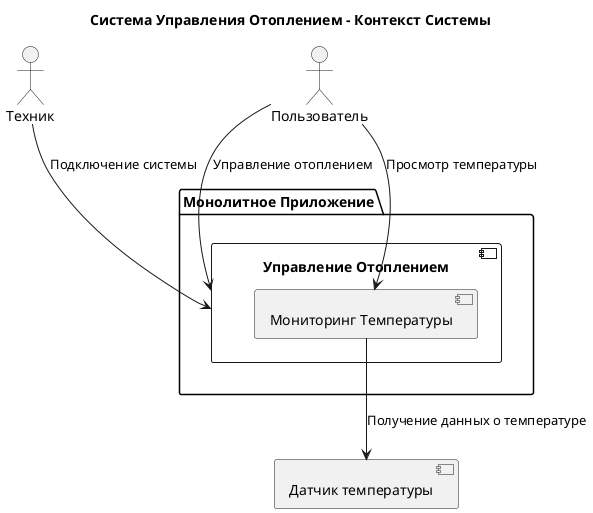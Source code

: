 @startuml
title Система Управления Отоплением - Контекст Системы

actor "Пользователь" as User
actor "Техник" as Technician

package "Монолитное Приложение" {
    component "Управление Отоплением" as HeatingControl {
        component "Мониторинг Температуры" as TemperatureMonitoring
    }
}

component "Датчик температуры" as TemperatureSensor

User --> HeatingControl : Управление отоплением
User --> TemperatureMonitoring : Просмотр температуры
Technician --> HeatingControl : Подключение системы
TemperatureMonitoring --> TemperatureSensor   : Получение данных о температуре

@enduml